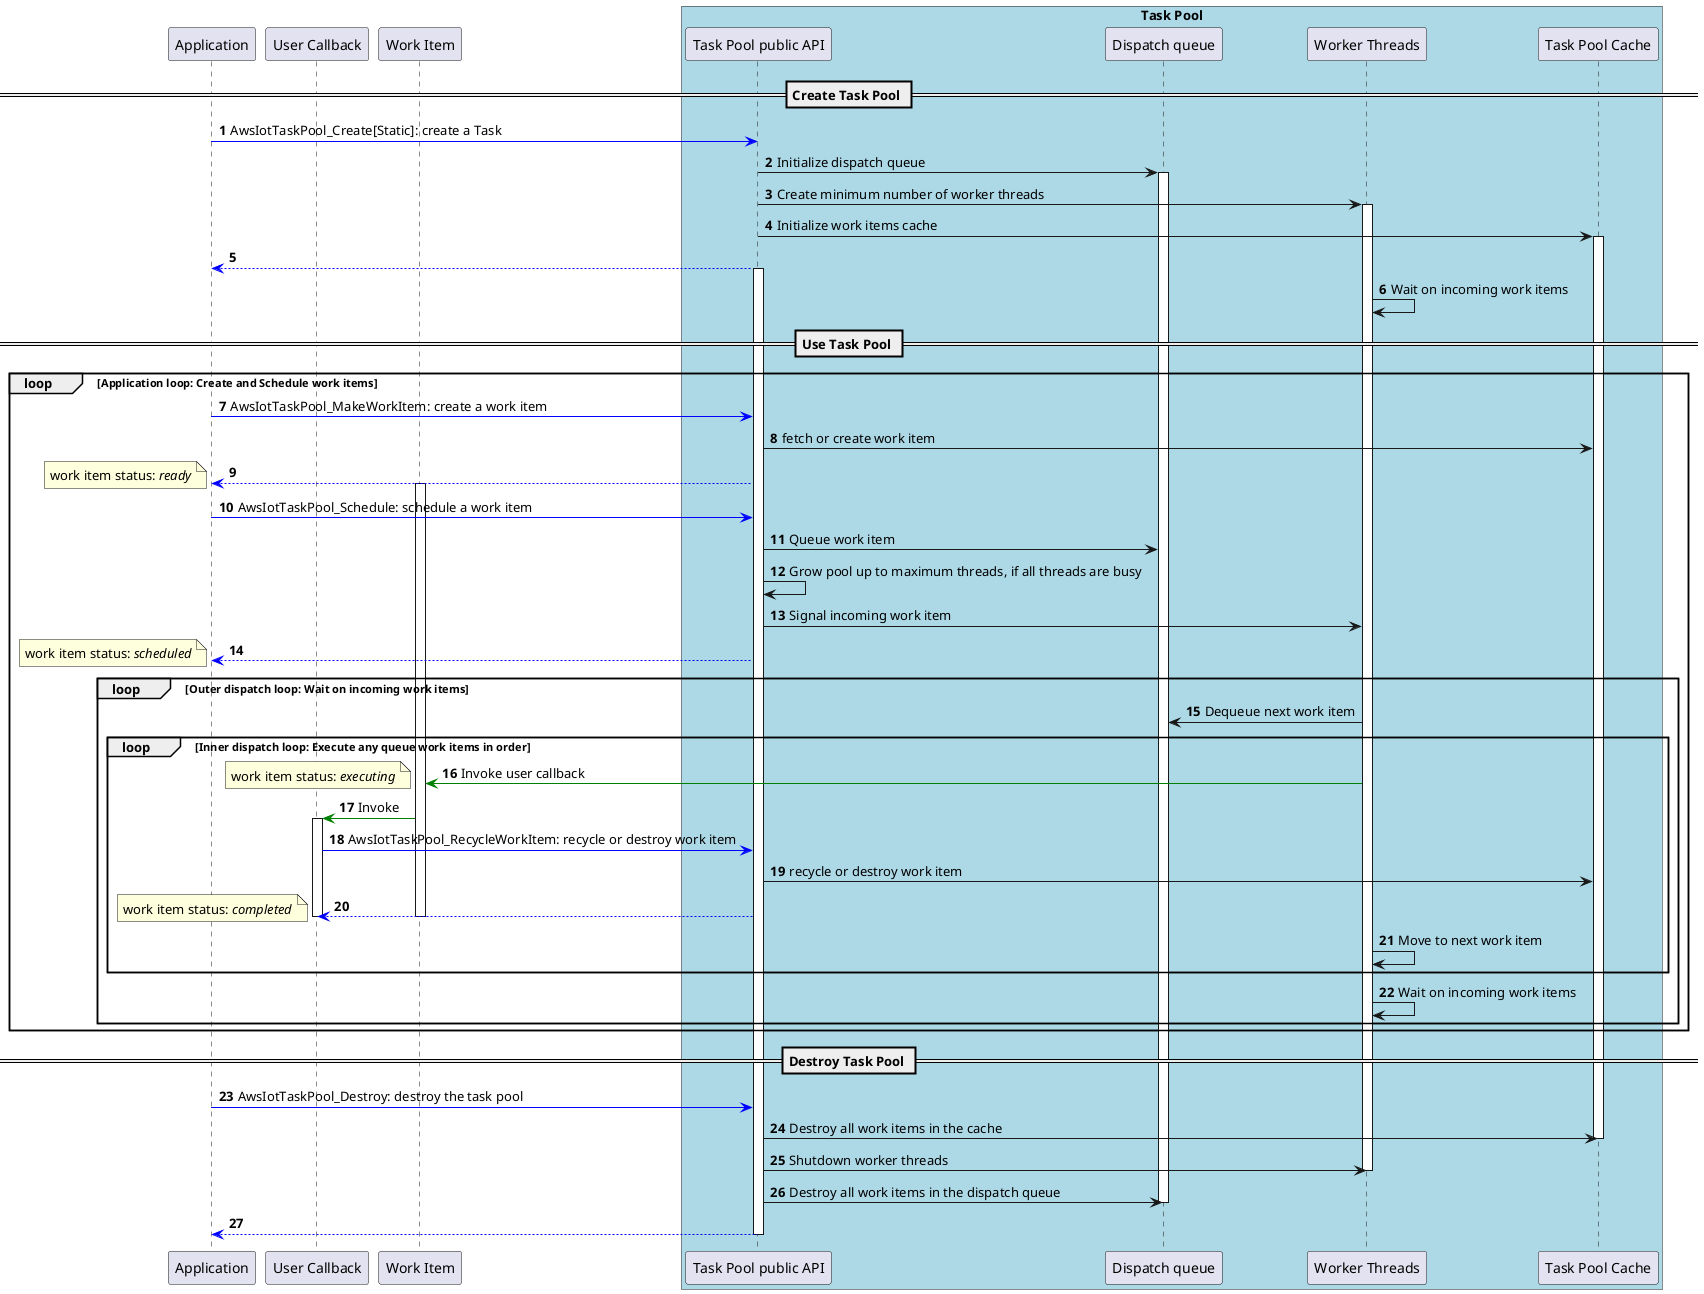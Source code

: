 @startuml
skinparam classFontSize 8
skinparam classFontName Helvetica
autonumber

participant "Application" as app
participant "User Callback" as callback
participant "Work Item" as workitem

participant "Task Pool public API" as TP
participant "Dispatch queue" as queue
participant "Worker Threads" as workers
participant "Task Pool Cache" as cache

box "Task Pool" #LightBlue
    participant TP
    participant queue
    participant workers
    participant cache
end box

== Create Task Pool ==

app -[#blue]> TP: AwsIotTaskPool_Create[Static]: create a Task 
TP -> queue: Initialize dispatch queue
activate queue
TP -> workers: Create minimum number of worker threads
activate workers
TP -> cache: Initialize work items cache
activate cache
TP --[#blue]> app
activate TP
workers -> workers: Wait on incoming work items

== Use Task Pool ==

loop Application loop: Create and Schedule work items
	app -[#blue]> TP: AwsIotTaskPool_MakeWorkItem: create a work item
	TP -> cache: fetch or create work item
	TP --[#blue]> app
	activate workitem
	note left: work item status: //ready//
	
	app -[#blue]> TP: AwsIotTaskPool_Schedule: schedule a work item
	TP -> queue: Queue work item
	TP -> TP: Grow pool up to maximum threads, if all threads are busy
	TP -> workers: Signal incoming work item
	TP --[#blue]> app
	note left: work item status: //scheduled//
	
	loop Outer dispatch loop: Wait on incoming work items
		workers -> queue: Dequeue next work item
		loop Inner dispatch loop: Execute any queue work items in order
			workers -[#green]> workitem: Invoke user callback
			note left: work item status: //executing//
			workitem -[#green]> callback: Invoke
			activate callback
			callback -[#blue]> TP: AwsIotTaskPool_RecycleWorkItem: recycle or destroy work item
			TP -> cache: recycle or destroy work item
			TP --[#blue]> callback
			note left: work item status: //completed//
			deactivate workitem
			deactivate callback
			workers -> workers: Move to next work item
		end
		workers -> workers: Wait on incoming work items
	end
	
end
	
== Destroy Task Pool ==

    app -[#blue]> TP: AwsIotTaskPool_Destroy: destroy the task pool
	TP -> cache: Destroy all work items in the cache
	deactivate cache
	TP -> workers: Shutdown worker threads
	deactivate workers
	TP -> queue: Destroy all work items in the dispatch queue
	deactivate queue
    TP --[#blue]> app
	deactivate TP

@enduml
